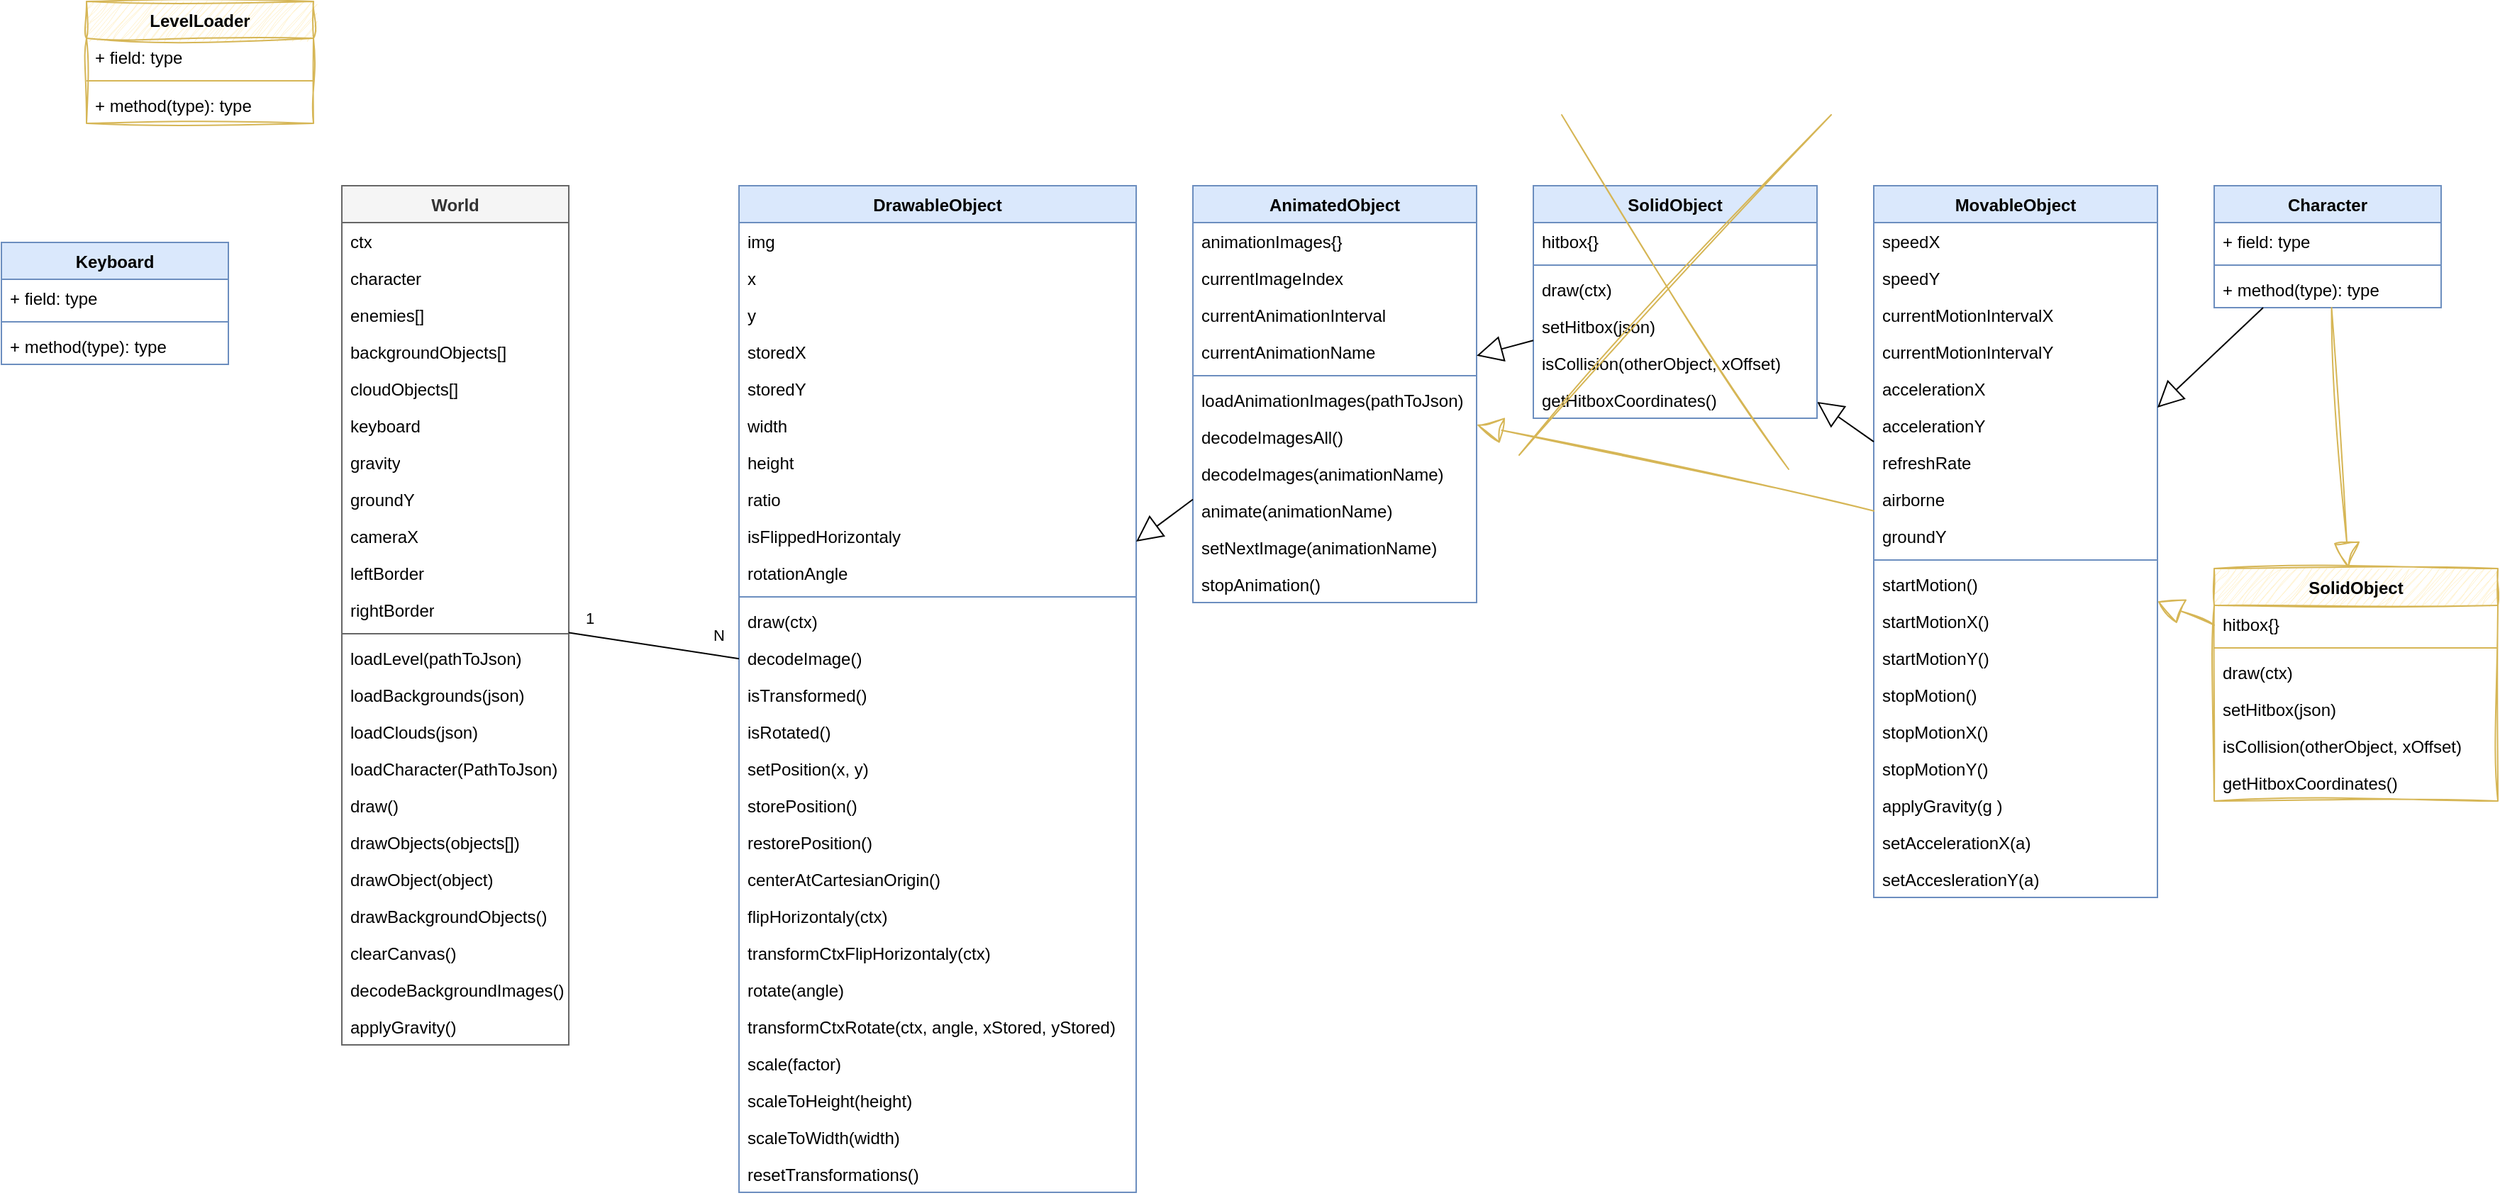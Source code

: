 <mxfile version="26.1.1">
  <diagram name="Seite-1" id="Yy40k5Mw3birKoXTnB5k">
    <mxGraphModel dx="2512" dy="935" grid="1" gridSize="10" guides="1" tooltips="1" connect="1" arrows="1" fold="1" page="0" pageScale="1" pageWidth="827" pageHeight="1169" math="0" shadow="0">
      <root>
        <mxCell id="0" />
        <mxCell id="1" parent="0" />
        <mxCell id="xm4-mS6BLOXO6gHUgXTN-1" value="DrawableObject" style="swimlane;fontStyle=1;align=center;verticalAlign=top;childLayout=stackLayout;horizontal=1;startSize=26;horizontalStack=0;resizeParent=1;resizeParentMax=0;resizeLast=0;collapsible=1;marginBottom=0;whiteSpace=wrap;html=1;fillColor=#dae8fc;strokeColor=#6c8ebf;" parent="1" vertex="1">
          <mxGeometry x="-120" y="200" width="280" height="710" as="geometry">
            <mxRectangle x="-110" y="190" width="130" height="30" as="alternateBounds" />
          </mxGeometry>
        </mxCell>
        <mxCell id="xm4-mS6BLOXO6gHUgXTN-2" value="img" style="text;strokeColor=none;fillColor=none;align=left;verticalAlign=top;spacingLeft=4;spacingRight=4;overflow=hidden;rotatable=0;points=[[0,0.5],[1,0.5]];portConstraint=eastwest;whiteSpace=wrap;html=1;" parent="xm4-mS6BLOXO6gHUgXTN-1" vertex="1">
          <mxGeometry y="26" width="280" height="26" as="geometry" />
        </mxCell>
        <mxCell id="xm4-mS6BLOXO6gHUgXTN-5" value="x" style="text;strokeColor=none;fillColor=none;align=left;verticalAlign=top;spacingLeft=4;spacingRight=4;overflow=hidden;rotatable=0;points=[[0,0.5],[1,0.5]];portConstraint=eastwest;whiteSpace=wrap;html=1;" parent="xm4-mS6BLOXO6gHUgXTN-1" vertex="1">
          <mxGeometry y="52" width="280" height="26" as="geometry" />
        </mxCell>
        <mxCell id="xm4-mS6BLOXO6gHUgXTN-6" value="y" style="text;strokeColor=none;fillColor=none;align=left;verticalAlign=top;spacingLeft=4;spacingRight=4;overflow=hidden;rotatable=0;points=[[0,0.5],[1,0.5]];portConstraint=eastwest;whiteSpace=wrap;html=1;" parent="xm4-mS6BLOXO6gHUgXTN-1" vertex="1">
          <mxGeometry y="78" width="280" height="26" as="geometry" />
        </mxCell>
        <mxCell id="xm4-mS6BLOXO6gHUgXTN-7" value="storedX" style="text;strokeColor=none;fillColor=none;align=left;verticalAlign=top;spacingLeft=4;spacingRight=4;overflow=hidden;rotatable=0;points=[[0,0.5],[1,0.5]];portConstraint=eastwest;whiteSpace=wrap;html=1;" parent="xm4-mS6BLOXO6gHUgXTN-1" vertex="1">
          <mxGeometry y="104" width="280" height="26" as="geometry" />
        </mxCell>
        <mxCell id="xm4-mS6BLOXO6gHUgXTN-8" value="storedY" style="text;strokeColor=none;fillColor=none;align=left;verticalAlign=top;spacingLeft=4;spacingRight=4;overflow=hidden;rotatable=0;points=[[0,0.5],[1,0.5]];portConstraint=eastwest;whiteSpace=wrap;html=1;" parent="xm4-mS6BLOXO6gHUgXTN-1" vertex="1">
          <mxGeometry y="130" width="280" height="26" as="geometry" />
        </mxCell>
        <mxCell id="tNe3um3WebyaD-usWq6F-1" value="width" style="text;strokeColor=none;fillColor=none;align=left;verticalAlign=top;spacingLeft=4;spacingRight=4;overflow=hidden;rotatable=0;points=[[0,0.5],[1,0.5]];portConstraint=eastwest;whiteSpace=wrap;html=1;" parent="xm4-mS6BLOXO6gHUgXTN-1" vertex="1">
          <mxGeometry y="156" width="280" height="26" as="geometry" />
        </mxCell>
        <mxCell id="tNe3um3WebyaD-usWq6F-2" value="height" style="text;strokeColor=none;fillColor=none;align=left;verticalAlign=top;spacingLeft=4;spacingRight=4;overflow=hidden;rotatable=0;points=[[0,0.5],[1,0.5]];portConstraint=eastwest;whiteSpace=wrap;html=1;" parent="xm4-mS6BLOXO6gHUgXTN-1" vertex="1">
          <mxGeometry y="182" width="280" height="26" as="geometry" />
        </mxCell>
        <mxCell id="tNe3um3WebyaD-usWq6F-3" value="ratio" style="text;strokeColor=none;fillColor=none;align=left;verticalAlign=top;spacingLeft=4;spacingRight=4;overflow=hidden;rotatable=0;points=[[0,0.5],[1,0.5]];portConstraint=eastwest;whiteSpace=wrap;html=1;" parent="xm4-mS6BLOXO6gHUgXTN-1" vertex="1">
          <mxGeometry y="208" width="280" height="26" as="geometry" />
        </mxCell>
        <mxCell id="tNe3um3WebyaD-usWq6F-4" value="isFlippedHorizontaly" style="text;strokeColor=none;fillColor=none;align=left;verticalAlign=top;spacingLeft=4;spacingRight=4;overflow=hidden;rotatable=0;points=[[0,0.5],[1,0.5]];portConstraint=eastwest;whiteSpace=wrap;html=1;" parent="xm4-mS6BLOXO6gHUgXTN-1" vertex="1">
          <mxGeometry y="234" width="280" height="26" as="geometry" />
        </mxCell>
        <mxCell id="tNe3um3WebyaD-usWq6F-5" value="rotationAngle" style="text;strokeColor=none;fillColor=none;align=left;verticalAlign=top;spacingLeft=4;spacingRight=4;overflow=hidden;rotatable=0;points=[[0,0.5],[1,0.5]];portConstraint=eastwest;whiteSpace=wrap;html=1;" parent="xm4-mS6BLOXO6gHUgXTN-1" vertex="1">
          <mxGeometry y="260" width="280" height="26" as="geometry" />
        </mxCell>
        <mxCell id="xm4-mS6BLOXO6gHUgXTN-3" value="" style="line;strokeWidth=1;fillColor=none;align=left;verticalAlign=middle;spacingTop=-1;spacingLeft=3;spacingRight=3;rotatable=0;labelPosition=right;points=[];portConstraint=eastwest;strokeColor=inherit;" parent="xm4-mS6BLOXO6gHUgXTN-1" vertex="1">
          <mxGeometry y="286" width="280" height="8" as="geometry" />
        </mxCell>
        <mxCell id="xm4-mS6BLOXO6gHUgXTN-4" value="draw(ctx)" style="text;strokeColor=none;fillColor=none;align=left;verticalAlign=top;spacingLeft=4;spacingRight=4;overflow=hidden;rotatable=0;points=[[0,0.5],[1,0.5]];portConstraint=eastwest;whiteSpace=wrap;html=1;" parent="xm4-mS6BLOXO6gHUgXTN-1" vertex="1">
          <mxGeometry y="294" width="280" height="26" as="geometry" />
        </mxCell>
        <mxCell id="LCjPXOn7_VqUXKRkGsFx-2" value="decodeImage()" style="text;strokeColor=none;fillColor=none;align=left;verticalAlign=top;spacingLeft=4;spacingRight=4;overflow=hidden;rotatable=0;points=[[0,0.5],[1,0.5]];portConstraint=eastwest;whiteSpace=wrap;html=1;" parent="xm4-mS6BLOXO6gHUgXTN-1" vertex="1">
          <mxGeometry y="320" width="280" height="26" as="geometry" />
        </mxCell>
        <mxCell id="tNe3um3WebyaD-usWq6F-7" value="isTransformed()" style="text;strokeColor=none;fillColor=none;align=left;verticalAlign=top;spacingLeft=4;spacingRight=4;overflow=hidden;rotatable=0;points=[[0,0.5],[1,0.5]];portConstraint=eastwest;whiteSpace=wrap;html=1;" parent="xm4-mS6BLOXO6gHUgXTN-1" vertex="1">
          <mxGeometry y="346" width="280" height="26" as="geometry" />
        </mxCell>
        <mxCell id="tNe3um3WebyaD-usWq6F-6" value="isRotated()" style="text;strokeColor=none;fillColor=none;align=left;verticalAlign=top;spacingLeft=4;spacingRight=4;overflow=hidden;rotatable=0;points=[[0,0.5],[1,0.5]];portConstraint=eastwest;whiteSpace=wrap;html=1;" parent="xm4-mS6BLOXO6gHUgXTN-1" vertex="1">
          <mxGeometry y="372" width="280" height="26" as="geometry" />
        </mxCell>
        <mxCell id="LCjPXOn7_VqUXKRkGsFx-3" value="setPosition(x, y)" style="text;strokeColor=none;fillColor=none;align=left;verticalAlign=top;spacingLeft=4;spacingRight=4;overflow=hidden;rotatable=0;points=[[0,0.5],[1,0.5]];portConstraint=eastwest;whiteSpace=wrap;html=1;" parent="xm4-mS6BLOXO6gHUgXTN-1" vertex="1">
          <mxGeometry y="398" width="280" height="26" as="geometry" />
        </mxCell>
        <mxCell id="tNe3um3WebyaD-usWq6F-8" value="storePosition()" style="text;strokeColor=none;fillColor=none;align=left;verticalAlign=top;spacingLeft=4;spacingRight=4;overflow=hidden;rotatable=0;points=[[0,0.5],[1,0.5]];portConstraint=eastwest;whiteSpace=wrap;html=1;" parent="xm4-mS6BLOXO6gHUgXTN-1" vertex="1">
          <mxGeometry y="424" width="280" height="26" as="geometry" />
        </mxCell>
        <mxCell id="tNe3um3WebyaD-usWq6F-9" value="restorePosition()" style="text;strokeColor=none;fillColor=none;align=left;verticalAlign=top;spacingLeft=4;spacingRight=4;overflow=hidden;rotatable=0;points=[[0,0.5],[1,0.5]];portConstraint=eastwest;whiteSpace=wrap;html=1;" parent="xm4-mS6BLOXO6gHUgXTN-1" vertex="1">
          <mxGeometry y="450" width="280" height="26" as="geometry" />
        </mxCell>
        <mxCell id="tNe3um3WebyaD-usWq6F-10" value="centerAtCartesianOrigin()" style="text;strokeColor=none;fillColor=none;align=left;verticalAlign=top;spacingLeft=4;spacingRight=4;overflow=hidden;rotatable=0;points=[[0,0.5],[1,0.5]];portConstraint=eastwest;whiteSpace=wrap;html=1;" parent="xm4-mS6BLOXO6gHUgXTN-1" vertex="1">
          <mxGeometry y="476" width="280" height="26" as="geometry" />
        </mxCell>
        <mxCell id="tNe3um3WebyaD-usWq6F-11" value="flipHorizontaly(ctx)" style="text;strokeColor=none;fillColor=none;align=left;verticalAlign=top;spacingLeft=4;spacingRight=4;overflow=hidden;rotatable=0;points=[[0,0.5],[1,0.5]];portConstraint=eastwest;whiteSpace=wrap;html=1;" parent="xm4-mS6BLOXO6gHUgXTN-1" vertex="1">
          <mxGeometry y="502" width="280" height="26" as="geometry" />
        </mxCell>
        <mxCell id="tNe3um3WebyaD-usWq6F-14" value="transformCtxFlipHorizontaly(ctx)" style="text;strokeColor=none;fillColor=none;align=left;verticalAlign=top;spacingLeft=4;spacingRight=4;overflow=hidden;rotatable=0;points=[[0,0.5],[1,0.5]];portConstraint=eastwest;whiteSpace=wrap;html=1;" parent="xm4-mS6BLOXO6gHUgXTN-1" vertex="1">
          <mxGeometry y="528" width="280" height="26" as="geometry" />
        </mxCell>
        <mxCell id="tNe3um3WebyaD-usWq6F-12" value="rotate(angle)" style="text;strokeColor=none;fillColor=none;align=left;verticalAlign=top;spacingLeft=4;spacingRight=4;overflow=hidden;rotatable=0;points=[[0,0.5],[1,0.5]];portConstraint=eastwest;whiteSpace=wrap;html=1;" parent="xm4-mS6BLOXO6gHUgXTN-1" vertex="1">
          <mxGeometry y="554" width="280" height="26" as="geometry" />
        </mxCell>
        <mxCell id="tNe3um3WebyaD-usWq6F-13" value="transformCtxRotate(ctx, angle, xStored, yStored)" style="text;strokeColor=none;fillColor=none;align=left;verticalAlign=top;spacingLeft=4;spacingRight=4;overflow=hidden;rotatable=0;points=[[0,0.5],[1,0.5]];portConstraint=eastwest;whiteSpace=wrap;html=1;" parent="xm4-mS6BLOXO6gHUgXTN-1" vertex="1">
          <mxGeometry y="580" width="280" height="26" as="geometry" />
        </mxCell>
        <mxCell id="tNe3um3WebyaD-usWq6F-15" value="scale(factor)" style="text;strokeColor=none;fillColor=none;align=left;verticalAlign=top;spacingLeft=4;spacingRight=4;overflow=hidden;rotatable=0;points=[[0,0.5],[1,0.5]];portConstraint=eastwest;whiteSpace=wrap;html=1;" parent="xm4-mS6BLOXO6gHUgXTN-1" vertex="1">
          <mxGeometry y="606" width="280" height="26" as="geometry" />
        </mxCell>
        <mxCell id="tNe3um3WebyaD-usWq6F-16" value="scaleToHeight(height)" style="text;strokeColor=none;fillColor=none;align=left;verticalAlign=top;spacingLeft=4;spacingRight=4;overflow=hidden;rotatable=0;points=[[0,0.5],[1,0.5]];portConstraint=eastwest;whiteSpace=wrap;html=1;" parent="xm4-mS6BLOXO6gHUgXTN-1" vertex="1">
          <mxGeometry y="632" width="280" height="26" as="geometry" />
        </mxCell>
        <mxCell id="tNe3um3WebyaD-usWq6F-17" value="scaleToWidth(width)" style="text;strokeColor=none;fillColor=none;align=left;verticalAlign=top;spacingLeft=4;spacingRight=4;overflow=hidden;rotatable=0;points=[[0,0.5],[1,0.5]];portConstraint=eastwest;whiteSpace=wrap;html=1;" parent="xm4-mS6BLOXO6gHUgXTN-1" vertex="1">
          <mxGeometry y="658" width="280" height="26" as="geometry" />
        </mxCell>
        <mxCell id="tNe3um3WebyaD-usWq6F-18" value="resetTransformations()" style="text;strokeColor=none;fillColor=none;align=left;verticalAlign=top;spacingLeft=4;spacingRight=4;overflow=hidden;rotatable=0;points=[[0,0.5],[1,0.5]];portConstraint=eastwest;whiteSpace=wrap;html=1;" parent="xm4-mS6BLOXO6gHUgXTN-1" vertex="1">
          <mxGeometry y="684" width="280" height="26" as="geometry" />
        </mxCell>
        <mxCell id="tNe3um3WebyaD-usWq6F-19" value="AnimatedObject" style="swimlane;fontStyle=1;align=center;verticalAlign=top;childLayout=stackLayout;horizontal=1;startSize=26;horizontalStack=0;resizeParent=1;resizeParentMax=0;resizeLast=0;collapsible=1;marginBottom=0;whiteSpace=wrap;html=1;fillColor=#dae8fc;strokeColor=#6c8ebf;" parent="1" vertex="1">
          <mxGeometry x="200" y="200" width="200" height="294" as="geometry" />
        </mxCell>
        <mxCell id="tNe3um3WebyaD-usWq6F-20" value="animationImages{}" style="text;strokeColor=none;fillColor=none;align=left;verticalAlign=top;spacingLeft=4;spacingRight=4;overflow=hidden;rotatable=0;points=[[0,0.5],[1,0.5]];portConstraint=eastwest;whiteSpace=wrap;html=1;" parent="tNe3um3WebyaD-usWq6F-19" vertex="1">
          <mxGeometry y="26" width="200" height="26" as="geometry" />
        </mxCell>
        <mxCell id="tNe3um3WebyaD-usWq6F-24" value="currentImageIndex" style="text;strokeColor=none;fillColor=none;align=left;verticalAlign=top;spacingLeft=4;spacingRight=4;overflow=hidden;rotatable=0;points=[[0,0.5],[1,0.5]];portConstraint=eastwest;whiteSpace=wrap;html=1;" parent="tNe3um3WebyaD-usWq6F-19" vertex="1">
          <mxGeometry y="52" width="200" height="26" as="geometry" />
        </mxCell>
        <mxCell id="tNe3um3WebyaD-usWq6F-25" value="currentAnimationInterval" style="text;strokeColor=none;fillColor=none;align=left;verticalAlign=top;spacingLeft=4;spacingRight=4;overflow=hidden;rotatable=0;points=[[0,0.5],[1,0.5]];portConstraint=eastwest;whiteSpace=wrap;html=1;" parent="tNe3um3WebyaD-usWq6F-19" vertex="1">
          <mxGeometry y="78" width="200" height="26" as="geometry" />
        </mxCell>
        <mxCell id="LCjPXOn7_VqUXKRkGsFx-4" value="currentAnimationName" style="text;strokeColor=none;fillColor=none;align=left;verticalAlign=top;spacingLeft=4;spacingRight=4;overflow=hidden;rotatable=0;points=[[0,0.5],[1,0.5]];portConstraint=eastwest;whiteSpace=wrap;html=1;" parent="tNe3um3WebyaD-usWq6F-19" vertex="1">
          <mxGeometry y="104" width="200" height="26" as="geometry" />
        </mxCell>
        <mxCell id="tNe3um3WebyaD-usWq6F-21" value="" style="line;strokeWidth=1;fillColor=none;align=left;verticalAlign=middle;spacingTop=-1;spacingLeft=3;spacingRight=3;rotatable=0;labelPosition=right;points=[];portConstraint=eastwest;strokeColor=inherit;" parent="tNe3um3WebyaD-usWq6F-19" vertex="1">
          <mxGeometry y="130" width="200" height="8" as="geometry" />
        </mxCell>
        <mxCell id="tNe3um3WebyaD-usWq6F-22" value="loadAnimationImages(pathToJson)" style="text;strokeColor=none;fillColor=none;align=left;verticalAlign=top;spacingLeft=4;spacingRight=4;overflow=hidden;rotatable=0;points=[[0,0.5],[1,0.5]];portConstraint=eastwest;whiteSpace=wrap;html=1;" parent="tNe3um3WebyaD-usWq6F-19" vertex="1">
          <mxGeometry y="138" width="200" height="26" as="geometry" />
        </mxCell>
        <mxCell id="LCjPXOn7_VqUXKRkGsFx-5" value="decodeImagesAll()" style="text;strokeColor=none;fillColor=none;align=left;verticalAlign=top;spacingLeft=4;spacingRight=4;overflow=hidden;rotatable=0;points=[[0,0.5],[1,0.5]];portConstraint=eastwest;whiteSpace=wrap;html=1;" parent="tNe3um3WebyaD-usWq6F-19" vertex="1">
          <mxGeometry y="164" width="200" height="26" as="geometry" />
        </mxCell>
        <mxCell id="LCjPXOn7_VqUXKRkGsFx-7" value="decodeImages(animationName)" style="text;strokeColor=none;fillColor=none;align=left;verticalAlign=top;spacingLeft=4;spacingRight=4;overflow=hidden;rotatable=0;points=[[0,0.5],[1,0.5]];portConstraint=eastwest;whiteSpace=wrap;html=1;" parent="tNe3um3WebyaD-usWq6F-19" vertex="1">
          <mxGeometry y="190" width="200" height="26" as="geometry" />
        </mxCell>
        <mxCell id="tNe3um3WebyaD-usWq6F-26" value="animate(animationName)" style="text;strokeColor=none;fillColor=none;align=left;verticalAlign=top;spacingLeft=4;spacingRight=4;overflow=hidden;rotatable=0;points=[[0,0.5],[1,0.5]];portConstraint=eastwest;whiteSpace=wrap;html=1;" parent="tNe3um3WebyaD-usWq6F-19" vertex="1">
          <mxGeometry y="216" width="200" height="26" as="geometry" />
        </mxCell>
        <mxCell id="tNe3um3WebyaD-usWq6F-27" value="setNextImage(animationName)" style="text;strokeColor=none;fillColor=none;align=left;verticalAlign=top;spacingLeft=4;spacingRight=4;overflow=hidden;rotatable=0;points=[[0,0.5],[1,0.5]];portConstraint=eastwest;whiteSpace=wrap;html=1;" parent="tNe3um3WebyaD-usWq6F-19" vertex="1">
          <mxGeometry y="242" width="200" height="26" as="geometry" />
        </mxCell>
        <mxCell id="tNe3um3WebyaD-usWq6F-28" value="stopAnimation()" style="text;strokeColor=none;fillColor=none;align=left;verticalAlign=top;spacingLeft=4;spacingRight=4;overflow=hidden;rotatable=0;points=[[0,0.5],[1,0.5]];portConstraint=eastwest;whiteSpace=wrap;html=1;" parent="tNe3um3WebyaD-usWq6F-19" vertex="1">
          <mxGeometry y="268" width="200" height="26" as="geometry" />
        </mxCell>
        <mxCell id="tNe3um3WebyaD-usWq6F-23" value="" style="endArrow=block;endSize=16;endFill=0;html=1;rounded=0;" parent="1" source="tNe3um3WebyaD-usWq6F-19" target="xm4-mS6BLOXO6gHUgXTN-1" edge="1">
          <mxGeometry width="160" relative="1" as="geometry">
            <mxPoint x="-10" y="970" as="sourcePoint" />
            <mxPoint x="150" y="970" as="targetPoint" />
          </mxGeometry>
        </mxCell>
        <mxCell id="hGsbe-1YGpLsDvuC2prL-1" value="MovableObject" style="swimlane;fontStyle=1;align=center;verticalAlign=top;childLayout=stackLayout;horizontal=1;startSize=26;horizontalStack=0;resizeParent=1;resizeParentMax=0;resizeLast=0;collapsible=1;marginBottom=0;whiteSpace=wrap;html=1;fillColor=#dae8fc;strokeColor=#6c8ebf;" parent="1" vertex="1">
          <mxGeometry x="680" y="200" width="200" height="502" as="geometry" />
        </mxCell>
        <mxCell id="hGsbe-1YGpLsDvuC2prL-2" value="speedX" style="text;strokeColor=none;fillColor=none;align=left;verticalAlign=top;spacingLeft=4;spacingRight=4;overflow=hidden;rotatable=0;points=[[0,0.5],[1,0.5]];portConstraint=eastwest;whiteSpace=wrap;html=1;" parent="hGsbe-1YGpLsDvuC2prL-1" vertex="1">
          <mxGeometry y="26" width="200" height="26" as="geometry" />
        </mxCell>
        <mxCell id="hGsbe-1YGpLsDvuC2prL-3" value="speedY" style="text;strokeColor=none;fillColor=none;align=left;verticalAlign=top;spacingLeft=4;spacingRight=4;overflow=hidden;rotatable=0;points=[[0,0.5],[1,0.5]];portConstraint=eastwest;whiteSpace=wrap;html=1;" parent="hGsbe-1YGpLsDvuC2prL-1" vertex="1">
          <mxGeometry y="52" width="200" height="26" as="geometry" />
        </mxCell>
        <mxCell id="hGsbe-1YGpLsDvuC2prL-4" value="currentMotionIntervalX" style="text;strokeColor=none;fillColor=none;align=left;verticalAlign=top;spacingLeft=4;spacingRight=4;overflow=hidden;rotatable=0;points=[[0,0.5],[1,0.5]];portConstraint=eastwest;whiteSpace=wrap;html=1;" parent="hGsbe-1YGpLsDvuC2prL-1" vertex="1">
          <mxGeometry y="78" width="200" height="26" as="geometry" />
        </mxCell>
        <mxCell id="hGsbe-1YGpLsDvuC2prL-9" value="currentMotionIntervalY" style="text;strokeColor=none;fillColor=none;align=left;verticalAlign=top;spacingLeft=4;spacingRight=4;overflow=hidden;rotatable=0;points=[[0,0.5],[1,0.5]];portConstraint=eastwest;whiteSpace=wrap;html=1;" parent="hGsbe-1YGpLsDvuC2prL-1" vertex="1">
          <mxGeometry y="104" width="200" height="26" as="geometry" />
        </mxCell>
        <mxCell id="LCjPXOn7_VqUXKRkGsFx-8" value="accelerationX" style="text;strokeColor=none;fillColor=none;align=left;verticalAlign=top;spacingLeft=4;spacingRight=4;overflow=hidden;rotatable=0;points=[[0,0.5],[1,0.5]];portConstraint=eastwest;whiteSpace=wrap;html=1;" parent="hGsbe-1YGpLsDvuC2prL-1" vertex="1">
          <mxGeometry y="130" width="200" height="26" as="geometry" />
        </mxCell>
        <mxCell id="LCjPXOn7_VqUXKRkGsFx-9" value="accelerationY" style="text;strokeColor=none;fillColor=none;align=left;verticalAlign=top;spacingLeft=4;spacingRight=4;overflow=hidden;rotatable=0;points=[[0,0.5],[1,0.5]];portConstraint=eastwest;whiteSpace=wrap;html=1;" parent="hGsbe-1YGpLsDvuC2prL-1" vertex="1">
          <mxGeometry y="156" width="200" height="26" as="geometry" />
        </mxCell>
        <mxCell id="hGsbe-1YGpLsDvuC2prL-8" value="refreshRate" style="text;strokeColor=none;fillColor=none;align=left;verticalAlign=top;spacingLeft=4;spacingRight=4;overflow=hidden;rotatable=0;points=[[0,0.5],[1,0.5]];portConstraint=eastwest;whiteSpace=wrap;html=1;" parent="hGsbe-1YGpLsDvuC2prL-1" vertex="1">
          <mxGeometry y="182" width="200" height="26" as="geometry" />
        </mxCell>
        <mxCell id="LCjPXOn7_VqUXKRkGsFx-11" value="airborne" style="text;strokeColor=none;fillColor=none;align=left;verticalAlign=top;spacingLeft=4;spacingRight=4;overflow=hidden;rotatable=0;points=[[0,0.5],[1,0.5]];portConstraint=eastwest;whiteSpace=wrap;html=1;" parent="hGsbe-1YGpLsDvuC2prL-1" vertex="1">
          <mxGeometry y="208" width="200" height="26" as="geometry" />
        </mxCell>
        <mxCell id="LCjPXOn7_VqUXKRkGsFx-10" value="groundY" style="text;strokeColor=none;fillColor=none;align=left;verticalAlign=top;spacingLeft=4;spacingRight=4;overflow=hidden;rotatable=0;points=[[0,0.5],[1,0.5]];portConstraint=eastwest;whiteSpace=wrap;html=1;" parent="hGsbe-1YGpLsDvuC2prL-1" vertex="1">
          <mxGeometry y="234" width="200" height="26" as="geometry" />
        </mxCell>
        <mxCell id="hGsbe-1YGpLsDvuC2prL-5" value="" style="line;strokeWidth=1;fillColor=none;align=left;verticalAlign=middle;spacingTop=-1;spacingLeft=3;spacingRight=3;rotatable=0;labelPosition=right;points=[];portConstraint=eastwest;strokeColor=inherit;" parent="hGsbe-1YGpLsDvuC2prL-1" vertex="1">
          <mxGeometry y="260" width="200" height="8" as="geometry" />
        </mxCell>
        <mxCell id="hGsbe-1YGpLsDvuC2prL-13" value="startMotion()" style="text;strokeColor=none;fillColor=none;align=left;verticalAlign=top;spacingLeft=4;spacingRight=4;overflow=hidden;rotatable=0;points=[[0,0.5],[1,0.5]];portConstraint=eastwest;whiteSpace=wrap;html=1;" parent="hGsbe-1YGpLsDvuC2prL-1" vertex="1">
          <mxGeometry y="268" width="200" height="26" as="geometry" />
        </mxCell>
        <mxCell id="hGsbe-1YGpLsDvuC2prL-14" value="startMotionX()" style="text;strokeColor=none;fillColor=none;align=left;verticalAlign=top;spacingLeft=4;spacingRight=4;overflow=hidden;rotatable=0;points=[[0,0.5],[1,0.5]];portConstraint=eastwest;whiteSpace=wrap;html=1;" parent="hGsbe-1YGpLsDvuC2prL-1" vertex="1">
          <mxGeometry y="294" width="200" height="26" as="geometry" />
        </mxCell>
        <mxCell id="hGsbe-1YGpLsDvuC2prL-15" value="startMotionY()" style="text;strokeColor=none;fillColor=none;align=left;verticalAlign=top;spacingLeft=4;spacingRight=4;overflow=hidden;rotatable=0;points=[[0,0.5],[1,0.5]];portConstraint=eastwest;whiteSpace=wrap;html=1;" parent="hGsbe-1YGpLsDvuC2prL-1" vertex="1">
          <mxGeometry y="320" width="200" height="26" as="geometry" />
        </mxCell>
        <mxCell id="hGsbe-1YGpLsDvuC2prL-16" value="stopMotion()" style="text;strokeColor=none;fillColor=none;align=left;verticalAlign=top;spacingLeft=4;spacingRight=4;overflow=hidden;rotatable=0;points=[[0,0.5],[1,0.5]];portConstraint=eastwest;whiteSpace=wrap;html=1;" parent="hGsbe-1YGpLsDvuC2prL-1" vertex="1">
          <mxGeometry y="346" width="200" height="26" as="geometry" />
        </mxCell>
        <mxCell id="hGsbe-1YGpLsDvuC2prL-6" value="stopMotionX()" style="text;strokeColor=none;fillColor=none;align=left;verticalAlign=top;spacingLeft=4;spacingRight=4;overflow=hidden;rotatable=0;points=[[0,0.5],[1,0.5]];portConstraint=eastwest;whiteSpace=wrap;html=1;" parent="hGsbe-1YGpLsDvuC2prL-1" vertex="1">
          <mxGeometry y="372" width="200" height="26" as="geometry" />
        </mxCell>
        <mxCell id="hGsbe-1YGpLsDvuC2prL-7" value="stopMotionY()" style="text;strokeColor=none;fillColor=none;align=left;verticalAlign=top;spacingLeft=4;spacingRight=4;overflow=hidden;rotatable=0;points=[[0,0.5],[1,0.5]];portConstraint=eastwest;whiteSpace=wrap;html=1;" parent="hGsbe-1YGpLsDvuC2prL-1" vertex="1">
          <mxGeometry y="398" width="200" height="26" as="geometry" />
        </mxCell>
        <mxCell id="LCjPXOn7_VqUXKRkGsFx-12" value="applyGravity(g )" style="text;strokeColor=none;fillColor=none;align=left;verticalAlign=top;spacingLeft=4;spacingRight=4;overflow=hidden;rotatable=0;points=[[0,0.5],[1,0.5]];portConstraint=eastwest;whiteSpace=wrap;html=1;" parent="hGsbe-1YGpLsDvuC2prL-1" vertex="1">
          <mxGeometry y="424" width="200" height="26" as="geometry" />
        </mxCell>
        <mxCell id="hGsbe-1YGpLsDvuC2prL-17" value="setAccelerationX(a)" style="text;strokeColor=none;fillColor=none;align=left;verticalAlign=top;spacingLeft=4;spacingRight=4;overflow=hidden;rotatable=0;points=[[0,0.5],[1,0.5]];portConstraint=eastwest;whiteSpace=wrap;html=1;" parent="hGsbe-1YGpLsDvuC2prL-1" vertex="1">
          <mxGeometry y="450" width="200" height="26" as="geometry" />
        </mxCell>
        <mxCell id="hGsbe-1YGpLsDvuC2prL-18" value="setAcceslerationY(a)" style="text;strokeColor=none;fillColor=none;align=left;verticalAlign=top;spacingLeft=4;spacingRight=4;overflow=hidden;rotatable=0;points=[[0,0.5],[1,0.5]];portConstraint=eastwest;whiteSpace=wrap;html=1;" parent="hGsbe-1YGpLsDvuC2prL-1" vertex="1">
          <mxGeometry y="476" width="200" height="26" as="geometry" />
        </mxCell>
        <mxCell id="hGsbe-1YGpLsDvuC2prL-10" value="" style="endArrow=block;endSize=16;endFill=0;html=1;rounded=0;" parent="1" source="hGsbe-1YGpLsDvuC2prL-1" target="dffbYK-wmzmeD_QX3o19-11" edge="1">
          <mxGeometry width="160" relative="1" as="geometry">
            <mxPoint x="-146.44" y="1302" as="sourcePoint" />
            <mxPoint x="-150.44" y="1210" as="targetPoint" />
          </mxGeometry>
        </mxCell>
        <mxCell id="hGsbe-1YGpLsDvuC2prL-19" value="World" style="swimlane;fontStyle=1;align=center;verticalAlign=top;childLayout=stackLayout;horizontal=1;startSize=26;horizontalStack=0;resizeParent=1;resizeParentMax=0;resizeLast=0;collapsible=1;marginBottom=0;whiteSpace=wrap;html=1;fillColor=#f5f5f5;strokeColor=#666666;fontColor=#333333;" parent="1" vertex="1">
          <mxGeometry x="-400" y="200" width="160" height="606" as="geometry" />
        </mxCell>
        <mxCell id="hGsbe-1YGpLsDvuC2prL-20" value="ctx" style="text;strokeColor=none;fillColor=none;align=left;verticalAlign=top;spacingLeft=4;spacingRight=4;overflow=hidden;rotatable=0;points=[[0,0.5],[1,0.5]];portConstraint=eastwest;whiteSpace=wrap;html=1;" parent="hGsbe-1YGpLsDvuC2prL-19" vertex="1">
          <mxGeometry y="26" width="160" height="26" as="geometry" />
        </mxCell>
        <mxCell id="LCjPXOn7_VqUXKRkGsFx-17" value="character" style="text;strokeColor=none;fillColor=none;align=left;verticalAlign=top;spacingLeft=4;spacingRight=4;overflow=hidden;rotatable=0;points=[[0,0.5],[1,0.5]];portConstraint=eastwest;whiteSpace=wrap;html=1;" parent="hGsbe-1YGpLsDvuC2prL-19" vertex="1">
          <mxGeometry y="52" width="160" height="26" as="geometry" />
        </mxCell>
        <mxCell id="hGsbe-1YGpLsDvuC2prL-23" value="enemies[]" style="text;strokeColor=none;fillColor=none;align=left;verticalAlign=top;spacingLeft=4;spacingRight=4;overflow=hidden;rotatable=0;points=[[0,0.5],[1,0.5]];portConstraint=eastwest;whiteSpace=wrap;html=1;" parent="hGsbe-1YGpLsDvuC2prL-19" vertex="1">
          <mxGeometry y="78" width="160" height="26" as="geometry" />
        </mxCell>
        <mxCell id="hGsbe-1YGpLsDvuC2prL-22" value="backgroundObjects[]" style="text;strokeColor=none;fillColor=none;align=left;verticalAlign=top;spacingLeft=4;spacingRight=4;overflow=hidden;rotatable=0;points=[[0,0.5],[1,0.5]];portConstraint=eastwest;whiteSpace=wrap;html=1;" parent="hGsbe-1YGpLsDvuC2prL-19" vertex="1">
          <mxGeometry y="104" width="160" height="26" as="geometry" />
        </mxCell>
        <mxCell id="hGsbe-1YGpLsDvuC2prL-24" value="cloudObjects[]" style="text;strokeColor=none;fillColor=none;align=left;verticalAlign=top;spacingLeft=4;spacingRight=4;overflow=hidden;rotatable=0;points=[[0,0.5],[1,0.5]];portConstraint=eastwest;whiteSpace=wrap;html=1;" parent="hGsbe-1YGpLsDvuC2prL-19" vertex="1">
          <mxGeometry y="130" width="160" height="26" as="geometry" />
        </mxCell>
        <mxCell id="LCjPXOn7_VqUXKRkGsFx-14" value="keyboard" style="text;strokeColor=none;fillColor=none;align=left;verticalAlign=top;spacingLeft=4;spacingRight=4;overflow=hidden;rotatable=0;points=[[0,0.5],[1,0.5]];portConstraint=eastwest;whiteSpace=wrap;html=1;" parent="hGsbe-1YGpLsDvuC2prL-19" vertex="1">
          <mxGeometry y="156" width="160" height="26" as="geometry" />
        </mxCell>
        <mxCell id="LCjPXOn7_VqUXKRkGsFx-15" value="gravity" style="text;strokeColor=none;fillColor=none;align=left;verticalAlign=top;spacingLeft=4;spacingRight=4;overflow=hidden;rotatable=0;points=[[0,0.5],[1,0.5]];portConstraint=eastwest;whiteSpace=wrap;html=1;" parent="hGsbe-1YGpLsDvuC2prL-19" vertex="1">
          <mxGeometry y="182" width="160" height="26" as="geometry" />
        </mxCell>
        <mxCell id="LCjPXOn7_VqUXKRkGsFx-16" value="groundY" style="text;strokeColor=none;fillColor=none;align=left;verticalAlign=top;spacingLeft=4;spacingRight=4;overflow=hidden;rotatable=0;points=[[0,0.5],[1,0.5]];portConstraint=eastwest;whiteSpace=wrap;html=1;" parent="hGsbe-1YGpLsDvuC2prL-19" vertex="1">
          <mxGeometry y="208" width="160" height="26" as="geometry" />
        </mxCell>
        <mxCell id="LCjPXOn7_VqUXKRkGsFx-13" value="cameraX" style="text;strokeColor=none;fillColor=none;align=left;verticalAlign=top;spacingLeft=4;spacingRight=4;overflow=hidden;rotatable=0;points=[[0,0.5],[1,0.5]];portConstraint=eastwest;whiteSpace=wrap;html=1;" parent="hGsbe-1YGpLsDvuC2prL-19" vertex="1">
          <mxGeometry y="234" width="160" height="26" as="geometry" />
        </mxCell>
        <mxCell id="LCjPXOn7_VqUXKRkGsFx-19" value="leftBorder" style="text;strokeColor=none;fillColor=none;align=left;verticalAlign=top;spacingLeft=4;spacingRight=4;overflow=hidden;rotatable=0;points=[[0,0.5],[1,0.5]];portConstraint=eastwest;whiteSpace=wrap;html=1;" parent="hGsbe-1YGpLsDvuC2prL-19" vertex="1">
          <mxGeometry y="260" width="160" height="26" as="geometry" />
        </mxCell>
        <mxCell id="LCjPXOn7_VqUXKRkGsFx-18" value="rightBorder" style="text;strokeColor=none;fillColor=none;align=left;verticalAlign=top;spacingLeft=4;spacingRight=4;overflow=hidden;rotatable=0;points=[[0,0.5],[1,0.5]];portConstraint=eastwest;whiteSpace=wrap;html=1;" parent="hGsbe-1YGpLsDvuC2prL-19" vertex="1">
          <mxGeometry y="286" width="160" height="26" as="geometry" />
        </mxCell>
        <mxCell id="hGsbe-1YGpLsDvuC2prL-21" value="" style="line;strokeWidth=1;fillColor=none;align=left;verticalAlign=middle;spacingTop=-1;spacingLeft=3;spacingRight=3;rotatable=0;labelPosition=right;points=[];portConstraint=eastwest;strokeColor=inherit;" parent="hGsbe-1YGpLsDvuC2prL-19" vertex="1">
          <mxGeometry y="312" width="160" height="8" as="geometry" />
        </mxCell>
        <mxCell id="LCjPXOn7_VqUXKRkGsFx-20" value="loadLevel(pathToJson)" style="text;strokeColor=none;fillColor=none;align=left;verticalAlign=top;spacingLeft=4;spacingRight=4;overflow=hidden;rotatable=0;points=[[0,0.5],[1,0.5]];portConstraint=eastwest;whiteSpace=wrap;html=1;" parent="hGsbe-1YGpLsDvuC2prL-19" vertex="1">
          <mxGeometry y="320" width="160" height="26" as="geometry" />
        </mxCell>
        <mxCell id="LCjPXOn7_VqUXKRkGsFx-34" value="loadBackgrounds(json)" style="text;strokeColor=none;fillColor=none;align=left;verticalAlign=top;spacingLeft=4;spacingRight=4;overflow=hidden;rotatable=0;points=[[0,0.5],[1,0.5]];portConstraint=eastwest;whiteSpace=wrap;html=1;" parent="hGsbe-1YGpLsDvuC2prL-19" vertex="1">
          <mxGeometry y="346" width="160" height="26" as="geometry" />
        </mxCell>
        <mxCell id="LCjPXOn7_VqUXKRkGsFx-35" value="loadClouds(json)" style="text;strokeColor=none;fillColor=none;align=left;verticalAlign=top;spacingLeft=4;spacingRight=4;overflow=hidden;rotatable=0;points=[[0,0.5],[1,0.5]];portConstraint=eastwest;whiteSpace=wrap;html=1;" parent="hGsbe-1YGpLsDvuC2prL-19" vertex="1">
          <mxGeometry y="372" width="160" height="26" as="geometry" />
        </mxCell>
        <mxCell id="LCjPXOn7_VqUXKRkGsFx-21" value="loadCharacter(PathToJson)" style="text;strokeColor=none;fillColor=none;align=left;verticalAlign=top;spacingLeft=4;spacingRight=4;overflow=hidden;rotatable=0;points=[[0,0.5],[1,0.5]];portConstraint=eastwest;whiteSpace=wrap;html=1;" parent="hGsbe-1YGpLsDvuC2prL-19" vertex="1">
          <mxGeometry y="398" width="160" height="26" as="geometry" />
        </mxCell>
        <mxCell id="LCjPXOn7_VqUXKRkGsFx-23" value="draw()" style="text;strokeColor=none;fillColor=none;align=left;verticalAlign=top;spacingLeft=4;spacingRight=4;overflow=hidden;rotatable=0;points=[[0,0.5],[1,0.5]];portConstraint=eastwest;whiteSpace=wrap;html=1;" parent="hGsbe-1YGpLsDvuC2prL-19" vertex="1">
          <mxGeometry y="424" width="160" height="26" as="geometry" />
        </mxCell>
        <mxCell id="LCjPXOn7_VqUXKRkGsFx-22" value="drawObjects(objects[])" style="text;strokeColor=none;fillColor=none;align=left;verticalAlign=top;spacingLeft=4;spacingRight=4;overflow=hidden;rotatable=0;points=[[0,0.5],[1,0.5]];portConstraint=eastwest;whiteSpace=wrap;html=1;" parent="hGsbe-1YGpLsDvuC2prL-19" vertex="1">
          <mxGeometry y="450" width="160" height="26" as="geometry" />
        </mxCell>
        <mxCell id="LCjPXOn7_VqUXKRkGsFx-24" value="drawObject(object)" style="text;strokeColor=none;fillColor=none;align=left;verticalAlign=top;spacingLeft=4;spacingRight=4;overflow=hidden;rotatable=0;points=[[0,0.5],[1,0.5]];portConstraint=eastwest;whiteSpace=wrap;html=1;" parent="hGsbe-1YGpLsDvuC2prL-19" vertex="1">
          <mxGeometry y="476" width="160" height="26" as="geometry" />
        </mxCell>
        <mxCell id="LCjPXOn7_VqUXKRkGsFx-25" value="drawBackgroundObjects()" style="text;strokeColor=none;fillColor=none;align=left;verticalAlign=top;spacingLeft=4;spacingRight=4;overflow=hidden;rotatable=0;points=[[0,0.5],[1,0.5]];portConstraint=eastwest;whiteSpace=wrap;html=1;" parent="hGsbe-1YGpLsDvuC2prL-19" vertex="1">
          <mxGeometry y="502" width="160" height="26" as="geometry" />
        </mxCell>
        <mxCell id="LCjPXOn7_VqUXKRkGsFx-26" value="clearCanvas()" style="text;strokeColor=none;fillColor=none;align=left;verticalAlign=top;spacingLeft=4;spacingRight=4;overflow=hidden;rotatable=0;points=[[0,0.5],[1,0.5]];portConstraint=eastwest;whiteSpace=wrap;html=1;" parent="hGsbe-1YGpLsDvuC2prL-19" vertex="1">
          <mxGeometry y="528" width="160" height="26" as="geometry" />
        </mxCell>
        <mxCell id="LCjPXOn7_VqUXKRkGsFx-27" value="decodeBackgroundImages()" style="text;strokeColor=none;fillColor=none;align=left;verticalAlign=top;spacingLeft=4;spacingRight=4;overflow=hidden;rotatable=0;points=[[0,0.5],[1,0.5]];portConstraint=eastwest;whiteSpace=wrap;html=1;" parent="hGsbe-1YGpLsDvuC2prL-19" vertex="1">
          <mxGeometry y="554" width="160" height="26" as="geometry" />
        </mxCell>
        <mxCell id="LCjPXOn7_VqUXKRkGsFx-28" value="applyGravity()" style="text;strokeColor=none;fillColor=none;align=left;verticalAlign=top;spacingLeft=4;spacingRight=4;overflow=hidden;rotatable=0;points=[[0,0.5],[1,0.5]];portConstraint=eastwest;whiteSpace=wrap;html=1;" parent="hGsbe-1YGpLsDvuC2prL-19" vertex="1">
          <mxGeometry y="580" width="160" height="26" as="geometry" />
        </mxCell>
        <mxCell id="LCjPXOn7_VqUXKRkGsFx-29" value="" style="endArrow=none;html=1;rounded=0;startFill=0;" parent="1" source="hGsbe-1YGpLsDvuC2prL-19" target="xm4-mS6BLOXO6gHUgXTN-1" edge="1">
          <mxGeometry relative="1" as="geometry">
            <mxPoint x="-280" y="450" as="sourcePoint" />
            <mxPoint x="-120" y="450" as="targetPoint" />
          </mxGeometry>
        </mxCell>
        <mxCell id="LCjPXOn7_VqUXKRkGsFx-31" value="1" style="edgeLabel;resizable=0;html=1;;align=left;verticalAlign=bottom;" parent="LCjPXOn7_VqUXKRkGsFx-29" connectable="0" vertex="1">
          <mxGeometry x="-1" relative="1" as="geometry">
            <mxPoint x="10" y="-2" as="offset" />
          </mxGeometry>
        </mxCell>
        <mxCell id="LCjPXOn7_VqUXKRkGsFx-32" value="N" style="edgeLabel;resizable=0;html=1;;align=right;verticalAlign=bottom;" parent="LCjPXOn7_VqUXKRkGsFx-29" connectable="0" vertex="1">
          <mxGeometry x="1" relative="1" as="geometry">
            <mxPoint x="-10" y="-8" as="offset" />
          </mxGeometry>
        </mxCell>
        <mxCell id="LCjPXOn7_VqUXKRkGsFx-36" value="LevelLoader" style="swimlane;fontStyle=1;align=center;verticalAlign=top;childLayout=stackLayout;horizontal=1;startSize=26;horizontalStack=0;resizeParent=1;resizeParentMax=0;resizeLast=0;collapsible=1;marginBottom=0;whiteSpace=wrap;html=1;fillColor=#fff2cc;strokeColor=#d6b656;sketch=1;curveFitting=1;jiggle=2;" parent="1" vertex="1">
          <mxGeometry x="-580" y="70" width="160" height="86" as="geometry" />
        </mxCell>
        <mxCell id="LCjPXOn7_VqUXKRkGsFx-37" value="+ field: type" style="text;strokeColor=none;fillColor=none;align=left;verticalAlign=top;spacingLeft=4;spacingRight=4;overflow=hidden;rotatable=0;points=[[0,0.5],[1,0.5]];portConstraint=eastwest;whiteSpace=wrap;html=1;" parent="LCjPXOn7_VqUXKRkGsFx-36" vertex="1">
          <mxGeometry y="26" width="160" height="26" as="geometry" />
        </mxCell>
        <mxCell id="LCjPXOn7_VqUXKRkGsFx-38" value="" style="line;strokeWidth=1;fillColor=none;align=left;verticalAlign=middle;spacingTop=-1;spacingLeft=3;spacingRight=3;rotatable=0;labelPosition=right;points=[];portConstraint=eastwest;strokeColor=inherit;" parent="LCjPXOn7_VqUXKRkGsFx-36" vertex="1">
          <mxGeometry y="52" width="160" height="8" as="geometry" />
        </mxCell>
        <mxCell id="LCjPXOn7_VqUXKRkGsFx-39" value="+ method(type): type" style="text;strokeColor=none;fillColor=none;align=left;verticalAlign=top;spacingLeft=4;spacingRight=4;overflow=hidden;rotatable=0;points=[[0,0.5],[1,0.5]];portConstraint=eastwest;whiteSpace=wrap;html=1;" parent="LCjPXOn7_VqUXKRkGsFx-36" vertex="1">
          <mxGeometry y="60" width="160" height="26" as="geometry" />
        </mxCell>
        <mxCell id="dffbYK-wmzmeD_QX3o19-1" value="Character" style="swimlane;fontStyle=1;align=center;verticalAlign=top;childLayout=stackLayout;horizontal=1;startSize=26;horizontalStack=0;resizeParent=1;resizeParentMax=0;resizeLast=0;collapsible=1;marginBottom=0;whiteSpace=wrap;html=1;fillColor=#dae8fc;strokeColor=#6c8ebf;" parent="1" vertex="1">
          <mxGeometry x="920" y="200" width="160" height="86" as="geometry" />
        </mxCell>
        <mxCell id="dffbYK-wmzmeD_QX3o19-2" value="+ field: type" style="text;strokeColor=none;fillColor=none;align=left;verticalAlign=top;spacingLeft=4;spacingRight=4;overflow=hidden;rotatable=0;points=[[0,0.5],[1,0.5]];portConstraint=eastwest;whiteSpace=wrap;html=1;" parent="dffbYK-wmzmeD_QX3o19-1" vertex="1">
          <mxGeometry y="26" width="160" height="26" as="geometry" />
        </mxCell>
        <mxCell id="dffbYK-wmzmeD_QX3o19-3" value="" style="line;strokeWidth=1;fillColor=none;align=left;verticalAlign=middle;spacingTop=-1;spacingLeft=3;spacingRight=3;rotatable=0;labelPosition=right;points=[];portConstraint=eastwest;strokeColor=inherit;" parent="dffbYK-wmzmeD_QX3o19-1" vertex="1">
          <mxGeometry y="52" width="160" height="8" as="geometry" />
        </mxCell>
        <mxCell id="dffbYK-wmzmeD_QX3o19-4" value="+ method(type): type" style="text;strokeColor=none;fillColor=none;align=left;verticalAlign=top;spacingLeft=4;spacingRight=4;overflow=hidden;rotatable=0;points=[[0,0.5],[1,0.5]];portConstraint=eastwest;whiteSpace=wrap;html=1;" parent="dffbYK-wmzmeD_QX3o19-1" vertex="1">
          <mxGeometry y="60" width="160" height="26" as="geometry" />
        </mxCell>
        <mxCell id="dffbYK-wmzmeD_QX3o19-5" value="Keyboard" style="swimlane;fontStyle=1;align=center;verticalAlign=top;childLayout=stackLayout;horizontal=1;startSize=26;horizontalStack=0;resizeParent=1;resizeParentMax=0;resizeLast=0;collapsible=1;marginBottom=0;whiteSpace=wrap;html=1;fillColor=#dae8fc;strokeColor=#6c8ebf;" parent="1" vertex="1">
          <mxGeometry x="-640" y="240" width="160" height="86" as="geometry" />
        </mxCell>
        <mxCell id="dffbYK-wmzmeD_QX3o19-6" value="+ field: type" style="text;strokeColor=none;fillColor=none;align=left;verticalAlign=top;spacingLeft=4;spacingRight=4;overflow=hidden;rotatable=0;points=[[0,0.5],[1,0.5]];portConstraint=eastwest;whiteSpace=wrap;html=1;" parent="dffbYK-wmzmeD_QX3o19-5" vertex="1">
          <mxGeometry y="26" width="160" height="26" as="geometry" />
        </mxCell>
        <mxCell id="dffbYK-wmzmeD_QX3o19-7" value="" style="line;strokeWidth=1;fillColor=none;align=left;verticalAlign=middle;spacingTop=-1;spacingLeft=3;spacingRight=3;rotatable=0;labelPosition=right;points=[];portConstraint=eastwest;strokeColor=inherit;" parent="dffbYK-wmzmeD_QX3o19-5" vertex="1">
          <mxGeometry y="52" width="160" height="8" as="geometry" />
        </mxCell>
        <mxCell id="dffbYK-wmzmeD_QX3o19-8" value="+ method(type): type" style="text;strokeColor=none;fillColor=none;align=left;verticalAlign=top;spacingLeft=4;spacingRight=4;overflow=hidden;rotatable=0;points=[[0,0.5],[1,0.5]];portConstraint=eastwest;whiteSpace=wrap;html=1;" parent="dffbYK-wmzmeD_QX3o19-5" vertex="1">
          <mxGeometry y="60" width="160" height="26" as="geometry" />
        </mxCell>
        <mxCell id="dffbYK-wmzmeD_QX3o19-10" value="" style="endArrow=block;endSize=16;endFill=0;html=1;rounded=0;" parent="1" source="dffbYK-wmzmeD_QX3o19-1" target="hGsbe-1YGpLsDvuC2prL-1" edge="1">
          <mxGeometry width="160" relative="1" as="geometry">
            <mxPoint x="700" y="343.67" as="sourcePoint" />
            <mxPoint x="660" y="325.67" as="targetPoint" />
          </mxGeometry>
        </mxCell>
        <mxCell id="dffbYK-wmzmeD_QX3o19-11" value="SolidObject" style="swimlane;fontStyle=1;align=center;verticalAlign=top;childLayout=stackLayout;horizontal=1;startSize=26;horizontalStack=0;resizeParent=1;resizeParentMax=0;resizeLast=0;collapsible=1;marginBottom=0;whiteSpace=wrap;html=1;fillColor=#dae8fc;strokeColor=#6c8ebf;" parent="1" vertex="1">
          <mxGeometry x="440" y="200" width="200" height="164" as="geometry" />
        </mxCell>
        <mxCell id="0m6ok4MOSf1Q55MCWcbC-1" value="hitbox{}" style="text;strokeColor=none;fillColor=none;align=left;verticalAlign=top;spacingLeft=4;spacingRight=4;overflow=hidden;rotatable=0;points=[[0,0.5],[1,0.5]];portConstraint=eastwest;whiteSpace=wrap;html=1;" parent="dffbYK-wmzmeD_QX3o19-11" vertex="1">
          <mxGeometry y="26" width="200" height="26" as="geometry" />
        </mxCell>
        <mxCell id="dffbYK-wmzmeD_QX3o19-13" value="" style="line;strokeWidth=1;fillColor=none;align=left;verticalAlign=middle;spacingTop=-1;spacingLeft=3;spacingRight=3;rotatable=0;labelPosition=right;points=[];portConstraint=eastwest;strokeColor=inherit;" parent="dffbYK-wmzmeD_QX3o19-11" vertex="1">
          <mxGeometry y="52" width="200" height="8" as="geometry" />
        </mxCell>
        <mxCell id="0m6ok4MOSf1Q55MCWcbC-2" value="draw(ctx)" style="text;strokeColor=none;fillColor=none;align=left;verticalAlign=top;spacingLeft=4;spacingRight=4;overflow=hidden;rotatable=0;points=[[0,0.5],[1,0.5]];portConstraint=eastwest;whiteSpace=wrap;html=1;" parent="dffbYK-wmzmeD_QX3o19-11" vertex="1">
          <mxGeometry y="60" width="200" height="26" as="geometry" />
        </mxCell>
        <mxCell id="0m6ok4MOSf1Q55MCWcbC-3" value="setHitbox(json)" style="text;strokeColor=none;fillColor=none;align=left;verticalAlign=top;spacingLeft=4;spacingRight=4;overflow=hidden;rotatable=0;points=[[0,0.5],[1,0.5]];portConstraint=eastwest;whiteSpace=wrap;html=1;" parent="dffbYK-wmzmeD_QX3o19-11" vertex="1">
          <mxGeometry y="86" width="200" height="26" as="geometry" />
        </mxCell>
        <mxCell id="0m6ok4MOSf1Q55MCWcbC-4" value="isCollision(otherObject, xOffset)" style="text;strokeColor=none;fillColor=none;align=left;verticalAlign=top;spacingLeft=4;spacingRight=4;overflow=hidden;rotatable=0;points=[[0,0.5],[1,0.5]];portConstraint=eastwest;whiteSpace=wrap;html=1;" parent="dffbYK-wmzmeD_QX3o19-11" vertex="1">
          <mxGeometry y="112" width="200" height="26" as="geometry" />
        </mxCell>
        <mxCell id="0m6ok4MOSf1Q55MCWcbC-5" value="getHitboxCoordinates()" style="text;strokeColor=none;fillColor=none;align=left;verticalAlign=top;spacingLeft=4;spacingRight=4;overflow=hidden;rotatable=0;points=[[0,0.5],[1,0.5]];portConstraint=eastwest;whiteSpace=wrap;html=1;" parent="dffbYK-wmzmeD_QX3o19-11" vertex="1">
          <mxGeometry y="138" width="200" height="26" as="geometry" />
        </mxCell>
        <mxCell id="dffbYK-wmzmeD_QX3o19-15" value="" style="endArrow=block;endSize=16;endFill=0;html=1;rounded=0;" parent="1" source="dffbYK-wmzmeD_QX3o19-11" target="tNe3um3WebyaD-usWq6F-19" edge="1">
          <mxGeometry width="160" relative="1" as="geometry">
            <mxPoint x="-146.44" y="1302" as="sourcePoint" />
            <mxPoint x="-150.44" y="1210" as="targetPoint" />
          </mxGeometry>
        </mxCell>
        <mxCell id="fOU_G5MlOfBylkFhQJvi-1" value="SolidObject" style="swimlane;fontStyle=1;align=center;verticalAlign=top;childLayout=stackLayout;horizontal=1;startSize=26;horizontalStack=0;resizeParent=1;resizeParentMax=0;resizeLast=0;collapsible=1;marginBottom=0;whiteSpace=wrap;html=1;fillColor=#fff2cc;strokeColor=#d6b656;sketch=1;curveFitting=1;jiggle=2;" vertex="1" parent="1">
          <mxGeometry x="920" y="470" width="200" height="164" as="geometry" />
        </mxCell>
        <mxCell id="fOU_G5MlOfBylkFhQJvi-2" value="hitbox{}" style="text;strokeColor=none;fillColor=none;align=left;verticalAlign=top;spacingLeft=4;spacingRight=4;overflow=hidden;rotatable=0;points=[[0,0.5],[1,0.5]];portConstraint=eastwest;whiteSpace=wrap;html=1;" vertex="1" parent="fOU_G5MlOfBylkFhQJvi-1">
          <mxGeometry y="26" width="200" height="26" as="geometry" />
        </mxCell>
        <mxCell id="fOU_G5MlOfBylkFhQJvi-3" value="" style="line;strokeWidth=1;fillColor=none;align=left;verticalAlign=middle;spacingTop=-1;spacingLeft=3;spacingRight=3;rotatable=0;labelPosition=right;points=[];portConstraint=eastwest;strokeColor=inherit;" vertex="1" parent="fOU_G5MlOfBylkFhQJvi-1">
          <mxGeometry y="52" width="200" height="8" as="geometry" />
        </mxCell>
        <mxCell id="fOU_G5MlOfBylkFhQJvi-4" value="draw(ctx)" style="text;strokeColor=none;fillColor=none;align=left;verticalAlign=top;spacingLeft=4;spacingRight=4;overflow=hidden;rotatable=0;points=[[0,0.5],[1,0.5]];portConstraint=eastwest;whiteSpace=wrap;html=1;" vertex="1" parent="fOU_G5MlOfBylkFhQJvi-1">
          <mxGeometry y="60" width="200" height="26" as="geometry" />
        </mxCell>
        <mxCell id="fOU_G5MlOfBylkFhQJvi-5" value="setHitbox(json)" style="text;strokeColor=none;fillColor=none;align=left;verticalAlign=top;spacingLeft=4;spacingRight=4;overflow=hidden;rotatable=0;points=[[0,0.5],[1,0.5]];portConstraint=eastwest;whiteSpace=wrap;html=1;" vertex="1" parent="fOU_G5MlOfBylkFhQJvi-1">
          <mxGeometry y="86" width="200" height="26" as="geometry" />
        </mxCell>
        <mxCell id="fOU_G5MlOfBylkFhQJvi-6" value="isCollision(otherObject, xOffset)" style="text;strokeColor=none;fillColor=none;align=left;verticalAlign=top;spacingLeft=4;spacingRight=4;overflow=hidden;rotatable=0;points=[[0,0.5],[1,0.5]];portConstraint=eastwest;whiteSpace=wrap;html=1;" vertex="1" parent="fOU_G5MlOfBylkFhQJvi-1">
          <mxGeometry y="112" width="200" height="26" as="geometry" />
        </mxCell>
        <mxCell id="fOU_G5MlOfBylkFhQJvi-7" value="getHitboxCoordinates()" style="text;strokeColor=none;fillColor=none;align=left;verticalAlign=top;spacingLeft=4;spacingRight=4;overflow=hidden;rotatable=0;points=[[0,0.5],[1,0.5]];portConstraint=eastwest;whiteSpace=wrap;html=1;" vertex="1" parent="fOU_G5MlOfBylkFhQJvi-1">
          <mxGeometry y="138" width="200" height="26" as="geometry" />
        </mxCell>
        <mxCell id="fOU_G5MlOfBylkFhQJvi-8" value="" style="endArrow=block;endSize=16;endFill=0;html=1;rounded=0;fillColor=#fff2cc;strokeColor=#d6b656;sketch=1;curveFitting=1;jiggle=2;" edge="1" parent="1" source="dffbYK-wmzmeD_QX3o19-1" target="fOU_G5MlOfBylkFhQJvi-1">
          <mxGeometry width="160" relative="1" as="geometry">
            <mxPoint x="700" y="343.67" as="sourcePoint" />
            <mxPoint x="660" y="325.67" as="targetPoint" />
          </mxGeometry>
        </mxCell>
        <mxCell id="fOU_G5MlOfBylkFhQJvi-10" value="" style="endArrow=block;endSize=16;endFill=0;html=1;rounded=0;fillColor=#fff2cc;strokeColor=#d6b656;sketch=1;curveFitting=1;jiggle=2;" edge="1" parent="1" source="fOU_G5MlOfBylkFhQJvi-1" target="hGsbe-1YGpLsDvuC2prL-1">
          <mxGeometry width="160" relative="1" as="geometry">
            <mxPoint x="700" y="343.67" as="sourcePoint" />
            <mxPoint x="660" y="325.67" as="targetPoint" />
          </mxGeometry>
        </mxCell>
        <mxCell id="fOU_G5MlOfBylkFhQJvi-11" value="" style="endArrow=none;html=1;rounded=0;fillColor=#fff2cc;strokeColor=#d6b656;sketch=1;curveFitting=1;jiggle=2;" edge="1" parent="1">
          <mxGeometry width="50" height="50" relative="1" as="geometry">
            <mxPoint x="430" y="390" as="sourcePoint" />
            <mxPoint x="650" y="150" as="targetPoint" />
          </mxGeometry>
        </mxCell>
        <mxCell id="fOU_G5MlOfBylkFhQJvi-12" value="" style="endArrow=none;html=1;rounded=0;fillColor=#fff2cc;strokeColor=#d6b656;sketch=1;curveFitting=1;jiggle=2;" edge="1" parent="1">
          <mxGeometry width="50" height="50" relative="1" as="geometry">
            <mxPoint x="620" y="400" as="sourcePoint" />
            <mxPoint x="460" y="150" as="targetPoint" />
          </mxGeometry>
        </mxCell>
        <mxCell id="fOU_G5MlOfBylkFhQJvi-13" value="" style="endArrow=block;endSize=16;endFill=0;html=1;rounded=0;fillColor=#fff2cc;strokeColor=#d6b656;sketch=1;curveFitting=1;jiggle=2;" edge="1" parent="1" source="hGsbe-1YGpLsDvuC2prL-1" target="tNe3um3WebyaD-usWq6F-19">
          <mxGeometry width="160" relative="1" as="geometry">
            <mxPoint x="-146.44" y="1302" as="sourcePoint" />
            <mxPoint x="-150.44" y="1210" as="targetPoint" />
          </mxGeometry>
        </mxCell>
      </root>
    </mxGraphModel>
  </diagram>
</mxfile>

